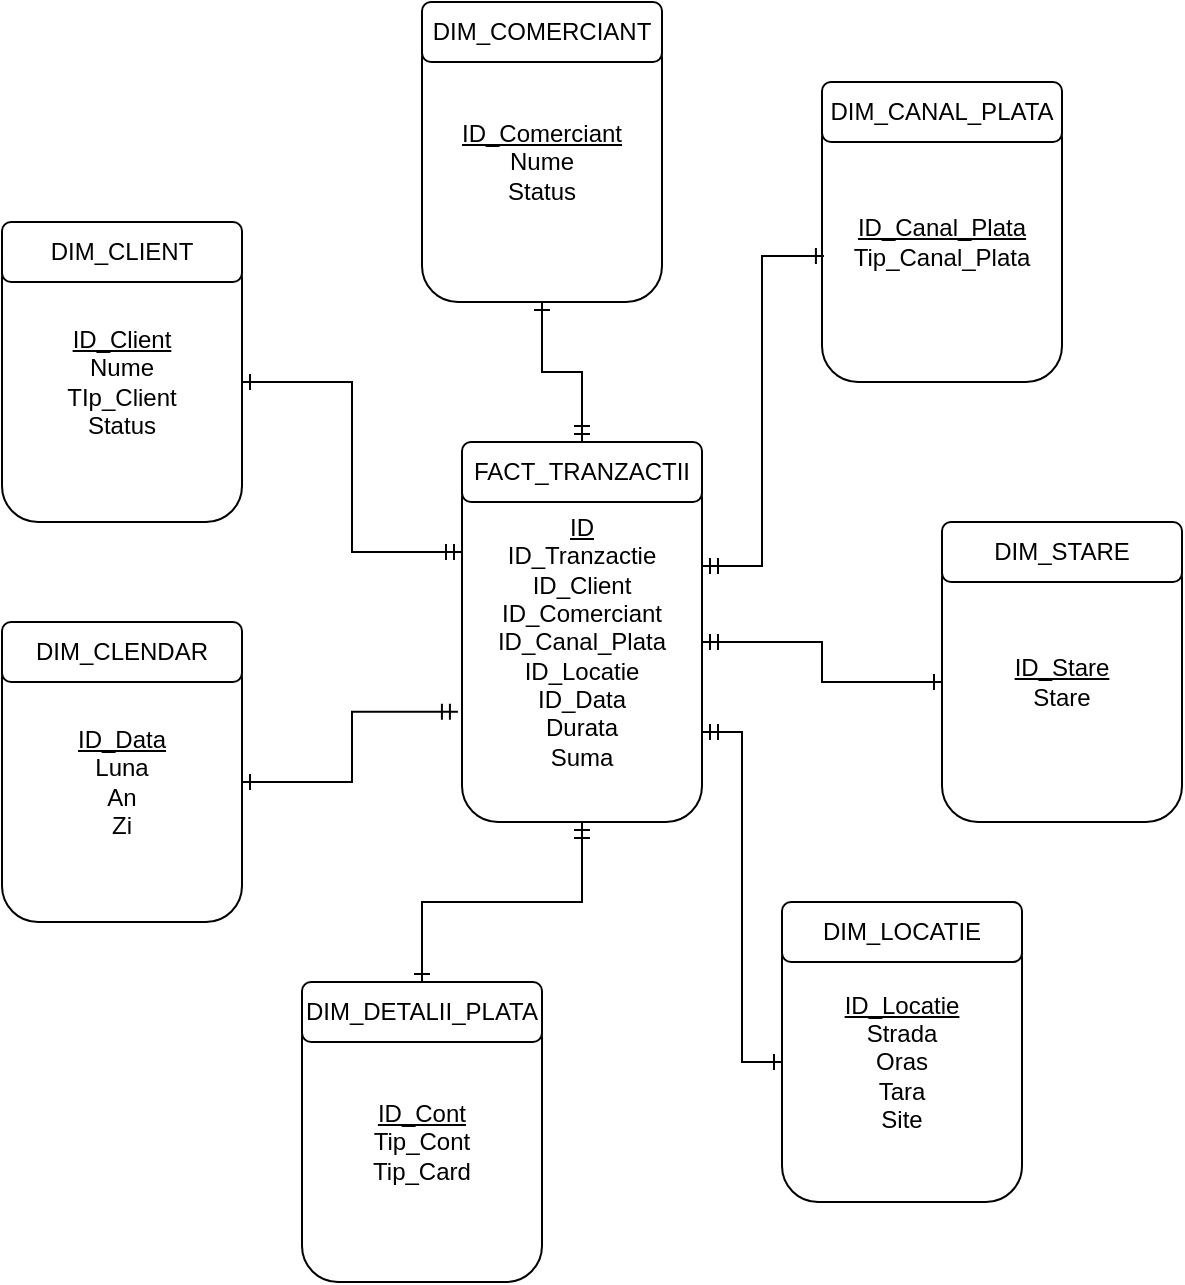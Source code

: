 <mxfile version="20.8.13" type="device"><diagram id="C5RBs43oDa-KdzZeNtuy" name="Page-1"><mxGraphModel dx="792" dy="778" grid="1" gridSize="10" guides="1" tooltips="1" connect="1" arrows="1" fold="1" page="1" pageScale="1" pageWidth="827" pageHeight="1169" math="0" shadow="0"><root><mxCell id="WIyWlLk6GJQsqaUBKTNV-0"/><mxCell id="WIyWlLk6GJQsqaUBKTNV-1" parent="WIyWlLk6GJQsqaUBKTNV-0"/><mxCell id="lUxp24Kd_BccewUgmqaI-4" style="edgeStyle=orthogonalEdgeStyle;rounded=0;orthogonalLoop=1;jettySize=auto;html=1;exitX=-0.017;exitY=0.694;exitDx=0;exitDy=0;entryX=1;entryY=0.5;entryDx=0;entryDy=0;endArrow=ERone;endFill=0;startArrow=ERmandOne;startFill=0;exitPerimeter=0;" parent="WIyWlLk6GJQsqaUBKTNV-1" source="lUxp24Kd_BccewUgmqaI-1" target="lUxp24Kd_BccewUgmqaI-2" edge="1"><mxGeometry relative="1" as="geometry"/></mxCell><mxCell id="lUxp24Kd_BccewUgmqaI-1" value="&lt;u&gt;ID&lt;/u&gt;&lt;br&gt;ID_Tranzactie&lt;br&gt;ID_Client&lt;br&gt;ID_Comerciant&lt;br&gt;ID_Canal_Plata&lt;br&gt;ID_Locatie&lt;br&gt;ID_Data&lt;br&gt;Durata&lt;br&gt;Suma" style="rounded=1;whiteSpace=wrap;html=1;" parent="WIyWlLk6GJQsqaUBKTNV-1" vertex="1"><mxGeometry x="349" y="450" width="120" height="180" as="geometry"/></mxCell><mxCell id="lUxp24Kd_BccewUgmqaI-0" value="FACT_TRANZACTII" style="rounded=1;whiteSpace=wrap;html=1;" parent="WIyWlLk6GJQsqaUBKTNV-1" vertex="1"><mxGeometry x="349" y="440" width="120" height="30" as="geometry"/></mxCell><mxCell id="lUxp24Kd_BccewUgmqaI-2" value="&lt;u&gt;ID_Data&lt;/u&gt;&lt;br&gt;Luna&lt;br&gt;An&lt;br&gt;Zi" style="rounded=1;whiteSpace=wrap;html=1;" parent="WIyWlLk6GJQsqaUBKTNV-1" vertex="1"><mxGeometry x="119" y="540" width="120" height="140" as="geometry"/></mxCell><mxCell id="lUxp24Kd_BccewUgmqaI-3" value="DIM_CLENDAR" style="rounded=1;whiteSpace=wrap;html=1;" parent="WIyWlLk6GJQsqaUBKTNV-1" vertex="1"><mxGeometry x="119" y="530" width="120" height="30" as="geometry"/></mxCell><mxCell id="lUxp24Kd_BccewUgmqaI-5" value="&lt;u&gt;ID_Client&lt;/u&gt;&lt;br&gt;Nume&lt;br&gt;TIp_Client&lt;br&gt;Status" style="rounded=1;whiteSpace=wrap;html=1;" parent="WIyWlLk6GJQsqaUBKTNV-1" vertex="1"><mxGeometry x="119" y="340" width="120" height="140" as="geometry"/></mxCell><mxCell id="lUxp24Kd_BccewUgmqaI-6" value="DIM_CLIENT" style="rounded=1;whiteSpace=wrap;html=1;" parent="WIyWlLk6GJQsqaUBKTNV-1" vertex="1"><mxGeometry x="119" y="330" width="120" height="30" as="geometry"/></mxCell><mxCell id="lUxp24Kd_BccewUgmqaI-7" style="edgeStyle=orthogonalEdgeStyle;rounded=0;orthogonalLoop=1;jettySize=auto;html=1;exitX=0;exitY=0.25;exitDx=0;exitDy=0;entryX=1;entryY=0.5;entryDx=0;entryDy=0;endArrow=ERone;endFill=0;startArrow=ERmandOne;startFill=0;" parent="WIyWlLk6GJQsqaUBKTNV-1" source="lUxp24Kd_BccewUgmqaI-1" target="lUxp24Kd_BccewUgmqaI-5" edge="1"><mxGeometry relative="1" as="geometry"><mxPoint x="579" y="315" as="sourcePoint"/><mxPoint x="399" y="375" as="targetPoint"/></mxGeometry></mxCell><mxCell id="lUxp24Kd_BccewUgmqaI-9" value="&lt;u&gt;ID_Canal_Plata&lt;/u&gt;&lt;br&gt;Tip_Canal_Plata" style="rounded=1;whiteSpace=wrap;html=1;" parent="WIyWlLk6GJQsqaUBKTNV-1" vertex="1"><mxGeometry x="529" y="270" width="120" height="140" as="geometry"/></mxCell><mxCell id="lUxp24Kd_BccewUgmqaI-10" value="DIM_CANAL_PLATA" style="rounded=1;whiteSpace=wrap;html=1;" parent="WIyWlLk6GJQsqaUBKTNV-1" vertex="1"><mxGeometry x="529" y="260" width="120" height="30" as="geometry"/></mxCell><mxCell id="lUxp24Kd_BccewUgmqaI-11" value="&lt;u&gt;ID_Locatie&lt;/u&gt;&lt;br&gt;Strada&lt;br&gt;Oras&lt;br&gt;Tara&lt;br&gt;Site" style="rounded=1;whiteSpace=wrap;html=1;" parent="WIyWlLk6GJQsqaUBKTNV-1" vertex="1"><mxGeometry x="509" y="680" width="120" height="140" as="geometry"/></mxCell><mxCell id="lUxp24Kd_BccewUgmqaI-12" value="DIM_LOCATIE" style="rounded=1;whiteSpace=wrap;html=1;" parent="WIyWlLk6GJQsqaUBKTNV-1" vertex="1"><mxGeometry x="509" y="670" width="120" height="30" as="geometry"/></mxCell><mxCell id="lUxp24Kd_BccewUgmqaI-13" style="edgeStyle=orthogonalEdgeStyle;rounded=0;orthogonalLoop=1;jettySize=auto;html=1;exitX=1;exitY=0.75;exitDx=0;exitDy=0;entryX=0;entryY=0.5;entryDx=0;entryDy=0;endArrow=ERone;endFill=0;startArrow=ERmandOne;startFill=0;" parent="WIyWlLk6GJQsqaUBKTNV-1" source="lUxp24Kd_BccewUgmqaI-1" target="lUxp24Kd_BccewUgmqaI-11" edge="1"><mxGeometry relative="1" as="geometry"><mxPoint x="359" y="505" as="sourcePoint"/><mxPoint x="249" y="420" as="targetPoint"/></mxGeometry></mxCell><mxCell id="lUxp24Kd_BccewUgmqaI-14" style="edgeStyle=orthogonalEdgeStyle;rounded=0;orthogonalLoop=1;jettySize=auto;html=1;exitX=1;exitY=0.289;exitDx=0;exitDy=0;entryX=0.008;entryY=0.55;entryDx=0;entryDy=0;endArrow=ERone;endFill=0;startArrow=ERmandOne;startFill=0;entryPerimeter=0;exitPerimeter=0;" parent="WIyWlLk6GJQsqaUBKTNV-1" source="lUxp24Kd_BccewUgmqaI-1" target="lUxp24Kd_BccewUgmqaI-9" edge="1"><mxGeometry relative="1" as="geometry"><mxPoint x="369" y="515" as="sourcePoint"/><mxPoint x="259" y="430" as="targetPoint"/></mxGeometry></mxCell><mxCell id="lUxp24Kd_BccewUgmqaI-20" style="edgeStyle=orthogonalEdgeStyle;rounded=0;orthogonalLoop=1;jettySize=auto;html=1;startArrow=ERone;startFill=0;endArrow=ERmandOne;endFill=0;" parent="WIyWlLk6GJQsqaUBKTNV-1" source="lUxp24Kd_BccewUgmqaI-15" target="lUxp24Kd_BccewUgmqaI-0" edge="1"><mxGeometry relative="1" as="geometry"/></mxCell><mxCell id="lUxp24Kd_BccewUgmqaI-15" value="&lt;u&gt;ID_Comerciant&lt;/u&gt;&lt;br&gt;Nume&lt;br&gt;Status" style="rounded=1;whiteSpace=wrap;html=1;" parent="WIyWlLk6GJQsqaUBKTNV-1" vertex="1"><mxGeometry x="329" y="230" width="120" height="140" as="geometry"/></mxCell><mxCell id="lUxp24Kd_BccewUgmqaI-16" value="DIM_COMERCIANT" style="rounded=1;whiteSpace=wrap;html=1;" parent="WIyWlLk6GJQsqaUBKTNV-1" vertex="1"><mxGeometry x="329" y="220" width="120" height="30" as="geometry"/></mxCell><mxCell id="lUxp24Kd_BccewUgmqaI-21" value="&lt;u&gt;ID_Cont&lt;/u&gt;&lt;br&gt;Tip_Cont&lt;br&gt;Tip_Card" style="rounded=1;whiteSpace=wrap;html=1;" parent="WIyWlLk6GJQsqaUBKTNV-1" vertex="1"><mxGeometry x="269" y="720" width="120" height="140" as="geometry"/></mxCell><mxCell id="lUxp24Kd_BccewUgmqaI-23" style="edgeStyle=orthogonalEdgeStyle;rounded=0;orthogonalLoop=1;jettySize=auto;html=1;entryX=0.5;entryY=1;entryDx=0;entryDy=0;startArrow=ERone;startFill=0;endArrow=ERmandOne;endFill=0;" parent="WIyWlLk6GJQsqaUBKTNV-1" source="lUxp24Kd_BccewUgmqaI-22" target="lUxp24Kd_BccewUgmqaI-1" edge="1"><mxGeometry relative="1" as="geometry"/></mxCell><mxCell id="lUxp24Kd_BccewUgmqaI-22" value="DIM_DETALII_PLATA" style="rounded=1;whiteSpace=wrap;html=1;" parent="WIyWlLk6GJQsqaUBKTNV-1" vertex="1"><mxGeometry x="269" y="710" width="120" height="30" as="geometry"/></mxCell><mxCell id="YQ-KRqaUmPQCBYRh6oX--0" value="&lt;u&gt;ID_Stare&lt;/u&gt;&lt;br&gt;Stare" style="rounded=1;whiteSpace=wrap;html=1;" parent="WIyWlLk6GJQsqaUBKTNV-1" vertex="1"><mxGeometry x="589" y="490" width="120" height="140" as="geometry"/></mxCell><mxCell id="YQ-KRqaUmPQCBYRh6oX--1" value="DIM_STARE" style="rounded=1;whiteSpace=wrap;html=1;" parent="WIyWlLk6GJQsqaUBKTNV-1" vertex="1"><mxGeometry x="589" y="480" width="120" height="30" as="geometry"/></mxCell><mxCell id="YQ-KRqaUmPQCBYRh6oX--3" style="edgeStyle=orthogonalEdgeStyle;rounded=0;orthogonalLoop=1;jettySize=auto;html=1;exitX=1;exitY=0.5;exitDx=0;exitDy=0;entryX=0;entryY=0.5;entryDx=0;entryDy=0;endArrow=ERone;endFill=0;startArrow=ERmandOne;startFill=0;" parent="WIyWlLk6GJQsqaUBKTNV-1" source="lUxp24Kd_BccewUgmqaI-1" target="YQ-KRqaUmPQCBYRh6oX--0" edge="1"><mxGeometry relative="1" as="geometry"><mxPoint x="479" y="512.02" as="sourcePoint"/><mxPoint x="539.96" y="357" as="targetPoint"/></mxGeometry></mxCell></root></mxGraphModel></diagram></mxfile>